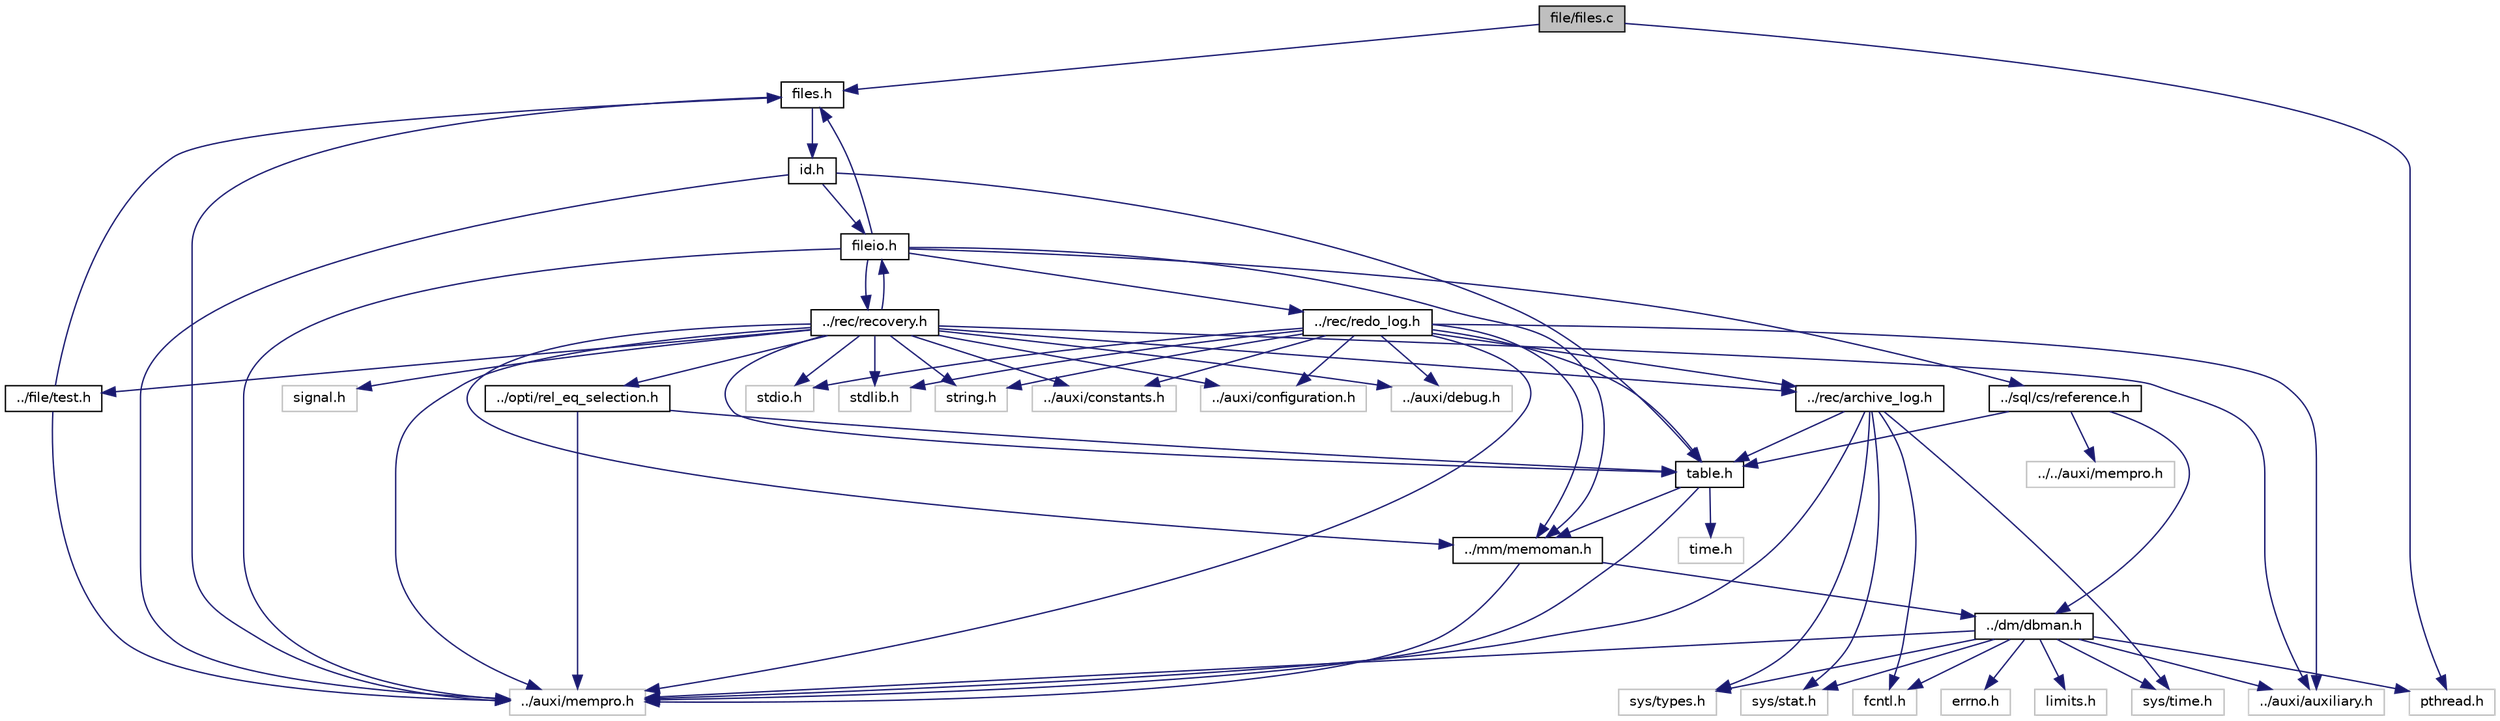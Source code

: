 digraph "file/files.c"
{
  bgcolor="transparent";
  edge [fontname="Helvetica",fontsize="10",labelfontname="Helvetica",labelfontsize="10"];
  node [fontname="Helvetica",fontsize="10",shape=record];
  Node1 [label="file/files.c",height=0.2,width=0.4,color="black", fillcolor="grey75", style="filled" fontcolor="black"];
  Node1 -> Node2 [color="midnightblue",fontsize="10",style="solid"];
  Node2 [label="files.h",height=0.2,width=0.4,color="black",URL="$files_8h.html"];
  Node2 -> Node3 [color="midnightblue",fontsize="10",style="solid"];
  Node3 [label="id.h",height=0.2,width=0.4,color="black",URL="$id_8h.html"];
  Node3 -> Node4 [color="midnightblue",fontsize="10",style="solid"];
  Node4 [label="table.h",height=0.2,width=0.4,color="black",URL="$table_8h.html"];
  Node4 -> Node5 [color="midnightblue",fontsize="10",style="solid"];
  Node5 [label="../mm/memoman.h",height=0.2,width=0.4,color="black",URL="$memoman_8h.html"];
  Node5 -> Node6 [color="midnightblue",fontsize="10",style="solid"];
  Node6 [label="../dm/dbman.h",height=0.2,width=0.4,color="black",URL="$dbman_8h.html"];
  Node6 -> Node7 [color="midnightblue",fontsize="10",style="solid"];
  Node7 [label="../auxi/auxiliary.h",height=0.2,width=0.4,color="grey75"];
  Node6 -> Node8 [color="midnightblue",fontsize="10",style="solid"];
  Node8 [label="errno.h",height=0.2,width=0.4,color="grey75"];
  Node6 -> Node9 [color="midnightblue",fontsize="10",style="solid"];
  Node9 [label="pthread.h",height=0.2,width=0.4,color="grey75"];
  Node6 -> Node10 [color="midnightblue",fontsize="10",style="solid"];
  Node10 [label="sys/time.h",height=0.2,width=0.4,color="grey75"];
  Node6 -> Node11 [color="midnightblue",fontsize="10",style="solid"];
  Node11 [label="sys/types.h",height=0.2,width=0.4,color="grey75"];
  Node6 -> Node12 [color="midnightblue",fontsize="10",style="solid"];
  Node12 [label="sys/stat.h",height=0.2,width=0.4,color="grey75"];
  Node6 -> Node13 [color="midnightblue",fontsize="10",style="solid"];
  Node13 [label="fcntl.h",height=0.2,width=0.4,color="grey75"];
  Node6 -> Node14 [color="midnightblue",fontsize="10",style="solid"];
  Node14 [label="../auxi/mempro.h",height=0.2,width=0.4,color="grey75"];
  Node6 -> Node15 [color="midnightblue",fontsize="10",style="solid"];
  Node15 [label="limits.h",height=0.2,width=0.4,color="grey75"];
  Node5 -> Node14 [color="midnightblue",fontsize="10",style="solid"];
  Node4 -> Node14 [color="midnightblue",fontsize="10",style="solid"];
  Node4 -> Node16 [color="midnightblue",fontsize="10",style="solid"];
  Node16 [label="time.h",height=0.2,width=0.4,color="grey75"];
  Node3 -> Node17 [color="midnightblue",fontsize="10",style="solid"];
  Node17 [label="fileio.h",height=0.2,width=0.4,color="black",URL="$fileio_8h.html"];
  Node17 -> Node18 [color="midnightblue",fontsize="10",style="solid"];
  Node18 [label="../sql/cs/reference.h",height=0.2,width=0.4,color="black",URL="$reference_8h.html"];
  Node18 -> Node6 [color="midnightblue",fontsize="10",style="solid"];
  Node18 -> Node4 [color="midnightblue",fontsize="10",style="solid"];
  Node18 -> Node19 [color="midnightblue",fontsize="10",style="solid"];
  Node19 [label="../../auxi/mempro.h",height=0.2,width=0.4,color="grey75"];
  Node17 -> Node5 [color="midnightblue",fontsize="10",style="solid"];
  Node17 -> Node20 [color="midnightblue",fontsize="10",style="solid"];
  Node20 [label="../rec/recovery.h",height=0.2,width=0.4,color="black",URL="$recovery_8h_source.html"];
  Node20 -> Node7 [color="midnightblue",fontsize="10",style="solid"];
  Node20 -> Node5 [color="midnightblue",fontsize="10",style="solid"];
  Node20 -> Node21 [color="midnightblue",fontsize="10",style="solid"];
  Node21 [label="../auxi/constants.h",height=0.2,width=0.4,color="grey75"];
  Node20 -> Node22 [color="midnightblue",fontsize="10",style="solid"];
  Node22 [label="../auxi/configuration.h",height=0.2,width=0.4,color="grey75"];
  Node20 -> Node23 [color="midnightblue",fontsize="10",style="solid"];
  Node23 [label="../auxi/debug.h",height=0.2,width=0.4,color="grey75"];
  Node20 -> Node24 [color="midnightblue",fontsize="10",style="solid"];
  Node24 [label="../rec/archive_log.h",height=0.2,width=0.4,color="black",URL="$archive__log_8h.html"];
  Node24 -> Node4 [color="midnightblue",fontsize="10",style="solid"];
  Node24 -> Node10 [color="midnightblue",fontsize="10",style="solid"];
  Node24 -> Node11 [color="midnightblue",fontsize="10",style="solid"];
  Node24 -> Node12 [color="midnightblue",fontsize="10",style="solid"];
  Node24 -> Node13 [color="midnightblue",fontsize="10",style="solid"];
  Node24 -> Node14 [color="midnightblue",fontsize="10",style="solid"];
  Node20 -> Node4 [color="midnightblue",fontsize="10",style="solid"];
  Node20 -> Node17 [color="midnightblue",fontsize="10",style="solid"];
  Node20 -> Node25 [color="midnightblue",fontsize="10",style="solid"];
  Node25 [label="../file/test.h",height=0.2,width=0.4,color="black",URL="$test_8h.html"];
  Node25 -> Node2 [color="midnightblue",fontsize="10",style="solid"];
  Node25 -> Node14 [color="midnightblue",fontsize="10",style="solid"];
  Node20 -> Node26 [color="midnightblue",fontsize="10",style="solid"];
  Node26 [label="../opti/rel_eq_selection.h",height=0.2,width=0.4,color="black",URL="$rel__eq__selection_8h.html"];
  Node26 -> Node4 [color="midnightblue",fontsize="10",style="solid"];
  Node26 -> Node14 [color="midnightblue",fontsize="10",style="solid"];
  Node20 -> Node14 [color="midnightblue",fontsize="10",style="solid"];
  Node20 -> Node27 [color="midnightblue",fontsize="10",style="solid"];
  Node27 [label="stdio.h",height=0.2,width=0.4,color="grey75"];
  Node20 -> Node28 [color="midnightblue",fontsize="10",style="solid"];
  Node28 [label="stdlib.h",height=0.2,width=0.4,color="grey75"];
  Node20 -> Node29 [color="midnightblue",fontsize="10",style="solid"];
  Node29 [label="string.h",height=0.2,width=0.4,color="grey75"];
  Node20 -> Node30 [color="midnightblue",fontsize="10",style="solid"];
  Node30 [label="signal.h",height=0.2,width=0.4,color="grey75"];
  Node17 -> Node31 [color="midnightblue",fontsize="10",style="solid"];
  Node31 [label="../rec/redo_log.h",height=0.2,width=0.4,color="black",URL="$redo__log_8h_source.html"];
  Node31 -> Node7 [color="midnightblue",fontsize="10",style="solid"];
  Node31 -> Node5 [color="midnightblue",fontsize="10",style="solid"];
  Node31 -> Node21 [color="midnightblue",fontsize="10",style="solid"];
  Node31 -> Node22 [color="midnightblue",fontsize="10",style="solid"];
  Node31 -> Node23 [color="midnightblue",fontsize="10",style="solid"];
  Node31 -> Node24 [color="midnightblue",fontsize="10",style="solid"];
  Node31 -> Node4 [color="midnightblue",fontsize="10",style="solid"];
  Node31 -> Node14 [color="midnightblue",fontsize="10",style="solid"];
  Node31 -> Node27 [color="midnightblue",fontsize="10",style="solid"];
  Node31 -> Node28 [color="midnightblue",fontsize="10",style="solid"];
  Node31 -> Node29 [color="midnightblue",fontsize="10",style="solid"];
  Node17 -> Node2 [color="midnightblue",fontsize="10",style="solid"];
  Node17 -> Node14 [color="midnightblue",fontsize="10",style="solid"];
  Node3 -> Node14 [color="midnightblue",fontsize="10",style="solid"];
  Node2 -> Node14 [color="midnightblue",fontsize="10",style="solid"];
  Node1 -> Node9 [color="midnightblue",fontsize="10",style="solid"];
}
